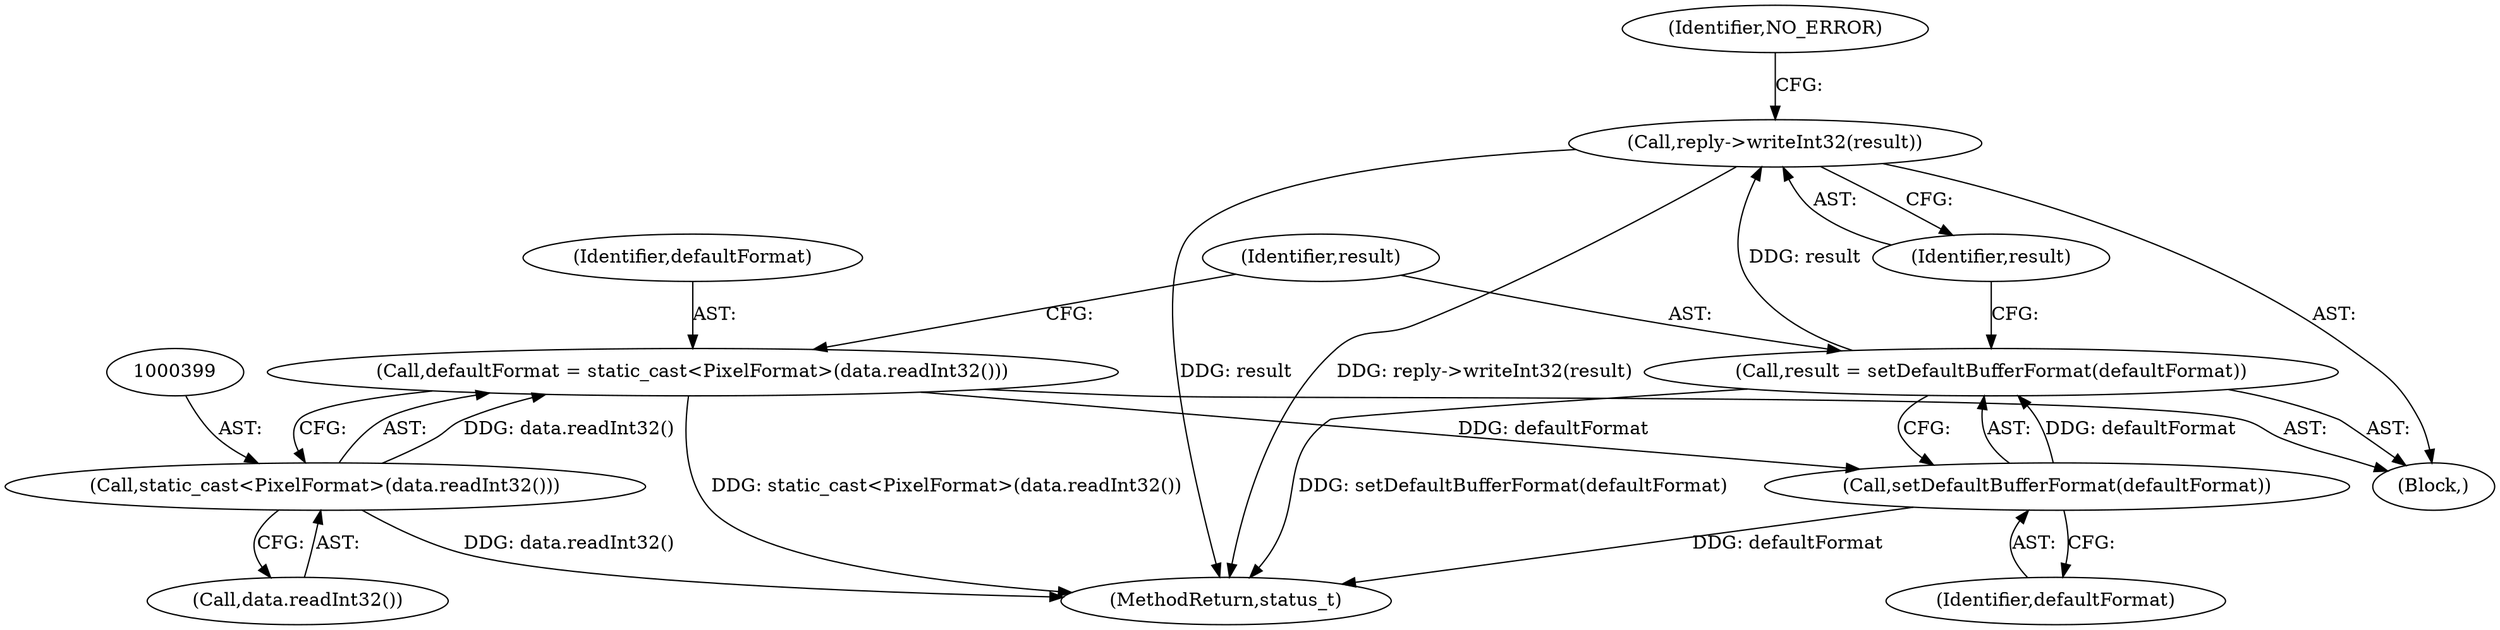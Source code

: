 digraph "0_Android_a30d7d90c4f718e46fb41a99b3d52800e1011b73@API" {
"1000406" [label="(Call,reply->writeInt32(result))"];
"1000402" [label="(Call,result = setDefaultBufferFormat(defaultFormat))"];
"1000404" [label="(Call,setDefaultBufferFormat(defaultFormat))"];
"1000396" [label="(Call,defaultFormat = static_cast<PixelFormat>(data.readInt32()))"];
"1000398" [label="(Call,static_cast<PixelFormat>(data.readInt32()))"];
"1000398" [label="(Call,static_cast<PixelFormat>(data.readInt32()))"];
"1000403" [label="(Identifier,result)"];
"1000405" [label="(Identifier,defaultFormat)"];
"1000397" [label="(Identifier,defaultFormat)"];
"1000396" [label="(Call,defaultFormat = static_cast<PixelFormat>(data.readInt32()))"];
"1000406" [label="(Call,reply->writeInt32(result))"];
"1000515" [label="(MethodReturn,status_t)"];
"1000407" [label="(Identifier,result)"];
"1000409" [label="(Identifier,NO_ERROR)"];
"1000402" [label="(Call,result = setDefaultBufferFormat(defaultFormat))"];
"1000400" [label="(Call,data.readInt32())"];
"1000390" [label="(Block,)"];
"1000404" [label="(Call,setDefaultBufferFormat(defaultFormat))"];
"1000406" -> "1000390"  [label="AST: "];
"1000406" -> "1000407"  [label="CFG: "];
"1000407" -> "1000406"  [label="AST: "];
"1000409" -> "1000406"  [label="CFG: "];
"1000406" -> "1000515"  [label="DDG: result"];
"1000406" -> "1000515"  [label="DDG: reply->writeInt32(result)"];
"1000402" -> "1000406"  [label="DDG: result"];
"1000402" -> "1000390"  [label="AST: "];
"1000402" -> "1000404"  [label="CFG: "];
"1000403" -> "1000402"  [label="AST: "];
"1000404" -> "1000402"  [label="AST: "];
"1000407" -> "1000402"  [label="CFG: "];
"1000402" -> "1000515"  [label="DDG: setDefaultBufferFormat(defaultFormat)"];
"1000404" -> "1000402"  [label="DDG: defaultFormat"];
"1000404" -> "1000405"  [label="CFG: "];
"1000405" -> "1000404"  [label="AST: "];
"1000404" -> "1000515"  [label="DDG: defaultFormat"];
"1000396" -> "1000404"  [label="DDG: defaultFormat"];
"1000396" -> "1000390"  [label="AST: "];
"1000396" -> "1000398"  [label="CFG: "];
"1000397" -> "1000396"  [label="AST: "];
"1000398" -> "1000396"  [label="AST: "];
"1000403" -> "1000396"  [label="CFG: "];
"1000396" -> "1000515"  [label="DDG: static_cast<PixelFormat>(data.readInt32())"];
"1000398" -> "1000396"  [label="DDG: data.readInt32()"];
"1000398" -> "1000400"  [label="CFG: "];
"1000399" -> "1000398"  [label="AST: "];
"1000400" -> "1000398"  [label="AST: "];
"1000398" -> "1000515"  [label="DDG: data.readInt32()"];
}
